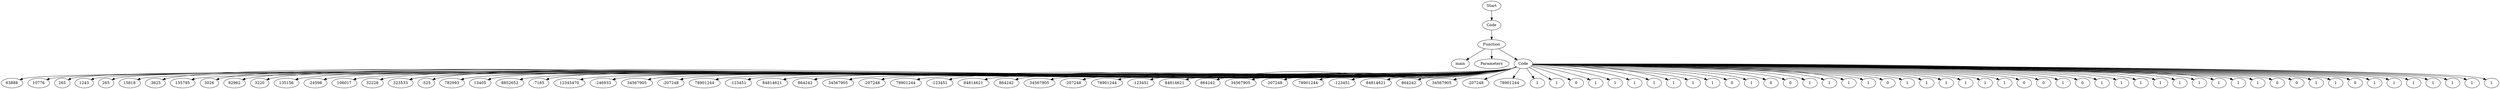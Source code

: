 digraph AST {
  "138013308450512" [label="Start"];
  "138013308450512" -> "138013304196064";
  "138013304196064" [label="Code"];
  "138013304196064" -> "138013304209216";
  "138013304209216" [label="Function"];
  "138013304209216" -> "138013304208736";
  "138013304209216" -> "138013304208592";
  "138013304209216" -> "138013304208496";
  "138013304208736" [label="main"];
  "138013304208592" [label="Parameters"];
  "138013304208496" [label="Code"];
  "138013304208496" -> "138013304208160";
  "138013304208496" -> "138013304208016";
  "138013304208496" -> "138013304207920";
  "138013304208496" -> "138013304207392";
  "138013304208496" -> "138013304207344";
  "138013304208496" -> "138013304207200";
  "138013304208496" -> "138013304207104";
  "138013304208496" -> "138013304206816";
  "138013304208496" -> "138013304206768";
  "138013304208496" -> "138013304206624";
  "138013304208496" -> "138013304206528";
  "138013304208496" -> "138013304206240";
  "138013304208496" -> "138013304205712";
  "138013304208496" -> "138013304206096";
  "138013304208496" -> "138013304206048";
  "138013304208496" -> "138013304205904";
  "138013304208496" -> "138013304205808";
  "138013304208496" -> "138013304205520";
  "138013304208496" -> "138013304205472";
  "138013304208496" -> "138013304205328";
  "138013304208496" -> "138013304205232";
  "138013304208496" -> "138013304204896";
  "138013304208496" -> "138013304204848";
  "138013304208496" -> "138013304204704";
  "138013304208496" -> "138013304204608";
  "138013304208496" -> "138013304204320";
  "138013304208496" -> "138013304204224";
  "138013304208496" -> "138013304204176";
  "138013304208496" -> "138013304204128";
  "138013304208496" -> "138013304203360";
  "138013304208496" -> "138013304203312";
  "138013304208496" -> "138013304203168";
  "138013304208496" -> "138013304203072";
  "138013304208496" -> "138013304202832";
  "138013304208496" -> "138013304202784";
  "138013304208496" -> "138013304202640";
  "138013304208496" -> "138013304202544";
  "138013304208496" -> "138013304202304";
  "138013304208496" -> "138013304202256";
  "138013304208496" -> "138013304202112";
  "138013304208496" -> "138013304202016";
  "138013304208496" -> "138013304201728";
  "138013304208496" -> "138013304201632";
  "138013304208496" -> "138013304201584";
  "138013304208496" -> "138013304201536";
  "138013304208496" -> "138013304200720";
  "138013304208496" -> "138013304200576";
  "138013304208496" -> "138013304200528";
  "138013304208496" -> "138013304200432";
  "138013304208496" -> "138013304200384";
  "138013304208496" -> "138013304200288";
  "138013304208496" -> "138013304200240";
  "138013304208496" -> "138013304200192";
  "138013304208496" -> "138013304199664";
  "138013304208496" -> "138013304199616";
  "138013304208496" -> "138013304199472";
  "138013304208496" -> "138013304199376";
  "138013304208496" -> "138013304199136";
  "138013304208496" -> "138013304199088";
  "138013304208496" -> "138013304198944";
  "138013304208496" -> "138013304198848";
  "138013304208496" -> "138013304198320";
  "138013304208496" -> "138013304198272";
  "138013304208496" -> "138013304198128";
  "138013304208496" -> "138013304198032";
  "138013304208496" -> "138013304197744";
  "138013304208496" -> "138013304197696";
  "138013304208496" -> "138013304197552";
  "138013304208496" -> "138013304197456";
  "138013304208496" -> "138013304197216";
  "138013304208496" -> "138013304197168";
  "138013304208496" -> "138013304197024";
  "138013304208496" -> "138013304196928";
  "138013304208496" -> "138013304196592";
  "138013304208496" -> "138013304196496";
  "138013304208496" -> "138013304196208";
  "138013304208496" -> "138013304196112";
  "138013304208496" -> "138013304195296";
  "138013304208496" -> "138013304195200";
  "138013304208496" -> "138013304195152";
  "138013304208496" -> "138013304195104";
  "138013304208496" -> "138013304194528";
  "138013304208496" -> "138013304194384";
  "138013304208496" -> "138013304194336";
  "138013304208496" -> "138013304194192";
  "138013304208496" -> "138013304194096";
  "138013304208496" -> "138013304193472";
  "138013304208496" -> "138013304193424";
  "138013304208496" -> "138013304193280";
  "138013304208496" -> "138013304193184";
  "138013304208496" -> "138013305638912";
  "138013304208496" -> "138013305651104";
  "138013304208496" -> "138013305651008";
  "138013304208496" -> "138013305650768";
  "138013304208496" -> "138013305650720";
  "138013304208496" -> "138013305650576";
  "138013304208496" -> "138013305650480";
  "138013304208496" -> "138013305650144";
  "138013304208496" -> "138013305650048";
  "138013304208496" -> "138013305649760";
  "138013304208160" [label="63888"];
  "138013304208016" [label="10776"];
  "138013304207920" [label="265"];
  "138013304207392" [label="1243"];
  "138013304207344" [label="265"];
  "138013304207200" [label="15818"];
  "138013304207104" [label="-3625"];
  "138013304206816" [label="135795"];
  "138013304206768" [label="3026"];
  "138013304206624" [label="82962"];
  "138013304206528" [label="3220"];
  "138013304206240" [label="135156"];
  "138013304205712" [label="-24598"];
  "138013304206096" [label="106017"];
  "138013304206048" [label="32228"];
  "138013304205904" [label="323533"];
  "138013304205808" [label="-525"];
  "138013304205520" [label="782993"];
  "138013304205472" [label="13405"];
  "138013304205328" [label="8852652"];
  "138013304205232" [label="-7165"];
  "138013304204896" [label="12345470"];
  "138013304204848" [label="-246933"];
  "138013304204704" [label="34567905"];
  "138013304204608" [label="-207248"];
  "138013304204320" [label="78901244"];
  "138013304204224" [label="-123451"];
  "138013304204176" [label="84814621"];
  "138013304204128" [label="864242"];
  "138013304203360" [label="34567905"];
  "138013304203312" [label="-207248"];
  "138013304203168" [label="78901244"];
  "138013304203072" [label="-123451"];
  "138013304202832" [label="84814621"];
  "138013304202784" [label="864242"];
  "138013304202640" [label="34567905"];
  "138013304202544" [label="-207248"];
  "138013304202304" [label="78901244"];
  "138013304202256" [label="-123451"];
  "138013304202112" [label="84814621"];
  "138013304202016" [label="864242"];
  "138013304201728" [label="34567905"];
  "138013304201632" [label="-207248"];
  "138013304201584" [label="78901244"];
  "138013304201536" [label="-123451"];
  "138013304200720" [label="84814621"];
  "138013304200576" [label="864242"];
  "138013304200528" [label="34567905"];
  "138013304200432" [label="-207248"];
  "138013304200384" [label="78901244"];
  "138013304200288" [label="1"];
  "138013304200240" [label="1"];
  "138013304200192" [label="0"];
  "138013304199664" [label="1"];
  "138013304199616" [label="1"];
  "138013304199472" [label="1"];
  "138013304199376" [label="1"];
  "138013304199136" [label="1"];
  "138013304199088" [label="1"];
  "138013304198944" [label="1"];
  "138013304198848" [label="0"];
  "138013304198320" [label="1"];
  "138013304198272" [label="0"];
  "138013304198128" [label="0"];
  "138013304198032" [label="1"];
  "138013304197744" [label="1"];
  "138013304197696" [label="1"];
  "138013304197552" [label="1"];
  "138013304197456" [label="0"];
  "138013304197216" [label="1"];
  "138013304197168" [label="1"];
  "138013304197024" [label="1"];
  "138013304196928" [label="1"];
  "138013304196592" [label="1"];
  "138013304196496" [label="1"];
  "138013304196208" [label="0"];
  "138013304196112" [label="0"];
  "138013304195296" [label="1"];
  "138013304195200" [label="0"];
  "138013304195152" [label="1"];
  "138013304195104" [label="1"];
  "138013304194528" [label="1"];
  "138013304194384" [label="1"];
  "138013304194336" [label="1"];
  "138013304194192" [label="1"];
  "138013304194096" [label="1"];
  "138013304193472" [label="1"];
  "138013304193424" [label="1"];
  "138013304193280" [label="0"];
  "138013304193184" [label="0"];
  "138013305638912" [label="1"];
  "138013305651104" [label="1"];
  "138013305651008" [label="0"];
  "138013305650768" [label="1"];
  "138013305650720" [label="1"];
  "138013305650576" [label="1"];
  "138013305650480" [label="1"];
  "138013305650144" [label="1"];
  "138013305650048" [label="1"];
  "138013305649760" [label="1"];
}
